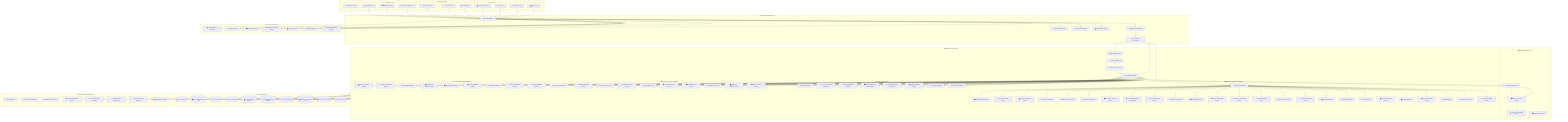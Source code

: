 graph TB
    %% External Systems & Users
    subgraph External["🌐 External Ecosystem"]
        subgraph DomainUsers["👥 Domain Users"]
            FinanceUsers[💰 Finance Users]
            HealthcareUsers[🏥 Healthcare Users]
            LegalUsers[⚖️ Legal Users]
            ManufacturingUsers[🏭 Manufacturing Users]
            RetailUsers[🛍️ Retail Users]
            OtherVerticals[🌟 Other Verticals...]
        end
        
        subgraph IntegrationPoints["🔗 Integration Points"]
            MultiCICD[🔄 Multi-Platform CI/CD]
            CrossDomainSystems[⚙️ Cross-Domain Systems]
            IndustryMonitoring[📊 Industry Monitoring]
            RegulatoryAPIs[📋 Regulatory APIs]
            MarketDataFeeds[📡 Market Data Feeds]
        end
    end
    
    %% Universal API Gateway Layer
    subgraph UniversalAPILayer["🚪 Universal API Gateway Layer"]
        MetaAPIGateway[🌐 Meta API Gateway]
        DomainRouting[🎯 Domain-Aware Routing]
        UniversalAuth[🔐 Universal Authentication]
        AdaptiveRateLimit[⏱️ Adaptive Rate Limiting]
        IntelligentLoadBalancer[⚖️ Intelligent Load Balancer]
        CrossDomainOrchestrator[🎼 Cross-Domain Orchestrator]
    end
    
    %% Core Universal Services Layer
    subgraph UniversalServices["🏗️ Universal Services Layer"]
        
        subgraph UniversalValidationCore["🔍 Universal Validation Core"]
            MetaIntakeService[📥 Meta Intake Service]
            UniversalConfigAudit[🔧 Universal Config Audit]
            AdaptiveTestGenerator[🧪 Adaptive Test Generator]
            MetaValidationEngine[✅ Meta Validation Engine]
            IntelligentHITL[👤 Intelligent HITL Service]
            UniversalScorecardService[📊 Universal Scorecard Service]
            DynamicTrustBadgeService[🏆 Dynamic Trust Badge Service]
            CrossDomainAnalytics[📈 Cross-Domain Analytics]
        end
        
        subgraph UniversalDataEngines["🏭 Universal Synthetic Data Engines"]
            MetaDataOrchestrator[🎼 Meta Data Orchestrator]
            
            %% Core 16 Data Type Engines
            UniversalTabularEngine[📊 Universal Tabular Engine]
            UniversalTextEngine[📝 Universal Text/NLP Engine]
            UniversalCodeEngine[💻 Universal Code/DSL Engine]
            UniversalAudioEngine[🎵 Universal Audio Engine]
            UniversalImageEngine[🖼️ Universal Image Engine]
            UniversalVideoEngine[🎬 Universal Video Engine]
            UniversalTimeSeriesEngine[📈 Universal Time Series Engine]
            UniversalKnowledgeGraphEngine[🕸️ Universal Knowledge Graph Engine]
            UniversalDocumentEngine[📄 Universal Document Engine]
            UniversalLogEngine[📋 Universal Log Engine]
            UniversalRAGEngine[🔍 Universal RAG Engine]
            UniversalMultimodalEngine[🎭 Universal Multimodal Engine]
            UniversalFunctionTraceEngine[🔧 Universal Function Trace Engine]
            UniversalDialogueEngine[💬 Universal Dialogue Engine]
            UniversalMemoryEngine[🧠 Universal Memory Engine]
            UniversalAdversarialEngine[⚔️ Universal Adversarial Engine]
            
            %% Domain-Specific Extensions
            FinancialDataEngine[💰 Financial Data Engine]
            MedicalDataEngine[🏥 Medical Data Engine]
            LegalDataEngine[⚖️ Legal Data Engine]
            ManufacturingDataEngine[🏭 Manufacturing Data Engine]
            RetailDataEngine[🛍️ Retail Data Engine]
            CyberSecurityDataEngine[🛡️ CyberSecurity Data Engine]
            HRDataEngine[👤 HR Data Engine]
            ResearchDataEngine[🔬 Research Data Engine]
            ExtensibilityEngine[🔌 Domain Extensibility Engine]
        end
        
        subgraph UniversalQualityServices["✅ Universal Quality Services"]
            MetaBiasDetection[⚖️ Meta Bias Detection]
            CrossDomainFairnessEval[🤝 Cross-Domain Fairness Evaluation]
            UniversalHallucinationDetection[🌀 Universal Hallucination Detection]
            AdaptivePerformanceBench[📊 Adaptive Performance Benchmarking]
            ContextualAccuracyAssessment[🎯 Contextual Accuracy Assessment]
            IntelligentReliabilityTesting[🔒 Intelligent Reliability Testing]
            CrossModalValidation[🔄 Cross-Modal Validation]
            DomainSpecificMetrics[📏 Domain-Specific Metrics]
        end
        
        subgraph UniversalPrivacyServices["🔒 Universal Privacy & Compliance"]
            AdaptiveDifferentialPrivacy[🔐 Adaptive Differential Privacy]
            ContextualPIIDetection[👁️ Contextual PII Detection]
            MultiJurisdictionGDPR[🇪🇺 Multi-Jurisdiction GDPR]
            GlobalHIPAAService[🏥 Global HIPAA Service]
            UniversalPCIDSSService[💳 Universal PCI-DSS Service]
            CrossBorderSOXService[📈 Cross-Border SOX Service]
            IntelligentAuditService[📝 Intelligent Audit Service]
            RegulatoryHarmonization[🌍 Regulatory Harmonization]
            EthicsGovernanceService[🔍 Ethics Governance Service]
        end
        
        subgraph DomainSpecificModules["🏢 Domain-Specific Validation Modules"]
            FinanceValidationModule[💰 Finance Validation Module]
            HealthcareValidationModule[🏥 Healthcare Validation Module]
            LegalValidationModule[⚖️ Legal Validation Module]
            ManufacturingValidationModule[🏭 Manufacturing Validation Module]
            RetailValidationModule[🛍️ Retail Validation Module]
            CyberSecValidationModule[🛡️ CyberSec Validation Module]
            HRValidationModule[👤 HR Validation Module]
            ResearchValidationModule[🔬 Research Validation Module]
            DevOpsValidationModule[⚙️ DevOps Validation Module]
            CustomDomainModules[🔧 Custom Domain Modules]
        end
    end
    
    %% Universal Data Layer
    subgraph UniversalDataLayer["💾 Universal Data Layer"]
        MetaMetadataDB[(📋 Meta Metadata DB)]
        CrossDomainResultsDB[(📊 Cross-Domain Results DB)]
        UniversalAuditDB[(📝 Universal Audit DB)]
        IntelligentCacheDB[(⚡ Intelligent Cache DB)]
        UniversalObjectStorage[(🗂️ Universal Object Storage)]
        CrossDomainModelRegistry[(🤖 Cross-Domain Model Registry)]
        DomainKnowledgeBase[(🧠 Domain Knowledge Base)]
        RegulatoryComplianceDB[(📋 Regulatory Compliance DB)]
        BenchmarkRepository[(📊 Benchmark Repository)]
        SyntheticDataVault[(🔐 Synthetic Data Vault)]
    end
    
    %% Universal Infrastructure Layer
    subgraph UniversalInfrastructure["🏗️ Universal Infrastructure Layer"]
        MetaKubernetes[☸️ Meta Kubernetes]
        ContainerOrchestration[🐳 Container Orchestration]
        AdaptiveServiceMesh[🕸️ Adaptive Service Mesh]
        IntelligentMessageQueue[📬 Intelligent Message Queue]
        CrossDomainEventStreaming[🌊 Cross-Domain Event Streaming]
        UniversalSecretManagement[🔐 Universal Secret Management]
        DynamicResourceAllocation[⚡ Dynamic Resource Allocation]
        GlobalLoadDistribution[🌍 Global Load Distribution]
    end
    
    %% Universal Integration Layer
    subgraph UniversalIntegration["🔗 Universal Integration Layer"]
        UniversalSDKFramework[📦 Universal SDK Framework]
        CrossDomainAPIs[🔌 Cross-Domain APIs]
        MetaGraphQLAPI[📊 Meta GraphQL API]
        IntelligentWebhookService[🪝 Intelligent Webhook Service]
        AdaptiveCLITool[💻 Adaptive CLI Tool]
        DomainConnectors[🔗 Domain Connectors]
        FederatedValidationNetwork[🌐 Federated Validation Network]
    end
    
    %% Enhanced Connections
    %% External to API Layer
    FinanceUsers --> MetaAPIGateway
    HealthcareUsers --> MetaAPIGateway
    LegalUsers --> MetaAPIGateway
    ManufacturingUsers --> MetaAPIGateway
    RetailUsers --> MetaAPIGateway
    OtherVerticals --> MetaAPIGateway
    
    MultiCICD --> MetaAPIGateway
    CrossDomainSystems --> MetaAPIGateway
    IndustryMonitoring --> MetaAPIGateway
    RegulatoryAPIs --> MetaAPIGateway
    MarketDataFeeds --> MetaAPIGateway
    
    %% API Layer Internal
    MetaAPIGateway --> DomainRouting
    MetaAPIGateway --> UniversalAuth
    MetaAPIGateway --> AdaptiveRateLimit
    MetaAPIGateway --> IntelligentLoadBalancer
    IntelligentLoadBalancer --> CrossDomainOrchestrator
    
    %% API to Services
    CrossDomainOrchestrator --> MetaIntakeService
    CrossDomainOrchestrator --> MetaValidationEngine
    CrossDomainOrchestrator --> UniversalScorecardService
    
    %% Core Service Flow
    MetaIntakeService --> UniversalConfigAudit
    UniversalConfigAudit --> AdaptiveTestGenerator
    AdaptiveTestGenerator --> MetaValidationEngine
    MetaValidationEngine --> IntelligentHITL
    IntelligentHITL --> UniversalScorecardService
    UniversalScorecardService --> DynamicTrustBadgeService
    
    %% Data Engine Orchestration
    MetaValidationEngine --> MetaDataOrchestrator
    MetaDataOrchestrator --> UniversalTabularEngine
    MetaDataOrchestrator --> UniversalTextEngine
    MetaDataOrchestrator --> UniversalCodeEngine
    MetaDataOrchestrator --> UniversalAudioEngine
    MetaDataOrchestrator --> UniversalImageEngine
    MetaDataOrchestrator --> UniversalVideoEngine
    MetaDataOrchestrator --> UniversalTimeSeriesEngine
    MetaDataOrchestrator --> UniversalKnowledgeGraphEngine
    MetaDataOrchestrator --> UniversalDocumentEngine
    MetaDataOrchestrator --> UniversalLogEngine
    MetaDataOrchestrator --> UniversalRAGEngine
    MetaDataOrchestrator --> UniversalMultimodalEngine
    MetaDataOrchestrator --> UniversalFunctionTraceEngine
    MetaDataOrchestrator --> UniversalDialogueEngine
    MetaDataOrchestrator --> UniversalMemoryEngine
    MetaDataOrchestrator --> UniversalAdversarialEngine
    
    %% Domain-Specific Engine Integration
    MetaDataOrchestrator --> FinancialDataEngine
    MetaDataOrchestrator --> MedicalDataEngine
    MetaDataOrchestrator --> LegalDataEngine
    MetaDataOrchestrator --> ManufacturingDataEngine
    MetaDataOrchestrator --> RetailDataEngine
    MetaDataOrchestrator --> CyberSecurityDataEngine
    MetaDataOrchestrator --> HRDataEngine
    MetaDataOrchestrator --> ResearchDataEngine
    MetaDataOrchestrator --> ExtensibilityEngine
    
    %% Quality Service Integration
    MetaValidationEngine --> MetaBiasDetection
    MetaValidationEngine --> CrossDomainFairnessEval
    MetaValidationEngine --> UniversalHallucinationDetection
    MetaValidationEngine --> AdaptivePerformanceBench
    MetaValidationEngine --> ContextualAccuracyAssessment
    MetaValidationEngine --> IntelligentReliabilityTesting
    MetaValidationEngine --> CrossModalValidation
    MetaValidationEngine --> DomainSpecificMetrics
    
    %% Privacy Service Integration
    MetaValidationEngine --> AdaptiveDifferentialPrivacy
    MetaValidationEngine --> ContextualPIIDetection
    MetaValidationEngine --> MultiJurisdictionGDPR
    MetaValidationEngine --> GlobalHIPAAService
    MetaValidationEngine --> UniversalPCIDSSService
    MetaValidationEngine --> CrossBorderSOXService
    MetaValidationEngine --> IntelligentAuditService
    MetaValidationEngine --> RegulatoryHarmonization
    MetaValidationEngine --> EthicsGovernanceService
    
    %% Domain Module Integration
    MetaValidationEngine --> FinanceValidationModule
    MetaValidationEngine --> HealthcareValidationModule
    MetaValidationEngine --> LegalValidationModule
    MetaValidationEngine --> ManufacturingValidationModule
    MetaValidationEngine --> RetailValidationModule
    MetaValidationEngine --> CyberSecValidationModule
    MetaValidationEngine --> HRValidationModule
    MetaValidationEngine --> ResearchValidationModule
    MetaValidationEngine --> DevOpsValidationModule
    MetaValidationEngine --> CustomDomainModules
    
    %% Data Layer Connections
    UniversalServices --> MetaMetadataDB
    UniversalServices --> CrossDomainResultsDB
    UniversalServices --> UniversalAuditDB
    UniversalServices --> IntelligentCacheDB
    UniversalServices --> UniversalObjectStorage
    UniversalServices --> CrossDomainModelRegistry
    UniversalServices --> DomainKnowledgeBase
    UniversalServices --> RegulatoryComplianceDB
    UniversalServices --> BenchmarkRepository
    UniversalServices --> SyntheticDataVault
    
    %% Infrastructure Integration
    UniversalServices --> IntelligentMessageQueue
    UniversalServices --> CrossDomainEventStreaming
    UniversalServices --> DynamicResourceAllocation
    
    %% Integration Layer Connections
    MetaAPIGateway --> UniversalSDKFramework
    MetaAPIGateway --> CrossDomainAPIs
    MetaAPIGateway --> MetaGraphQLAPI
    MetaAPIGateway --> IntelligentWebhookService
    MetaAPIGateway --> AdaptiveCLITool
    MetaAPIGateway --> DomainConnectors
    MetaAPIGateway --> FederatedValidationNetwork